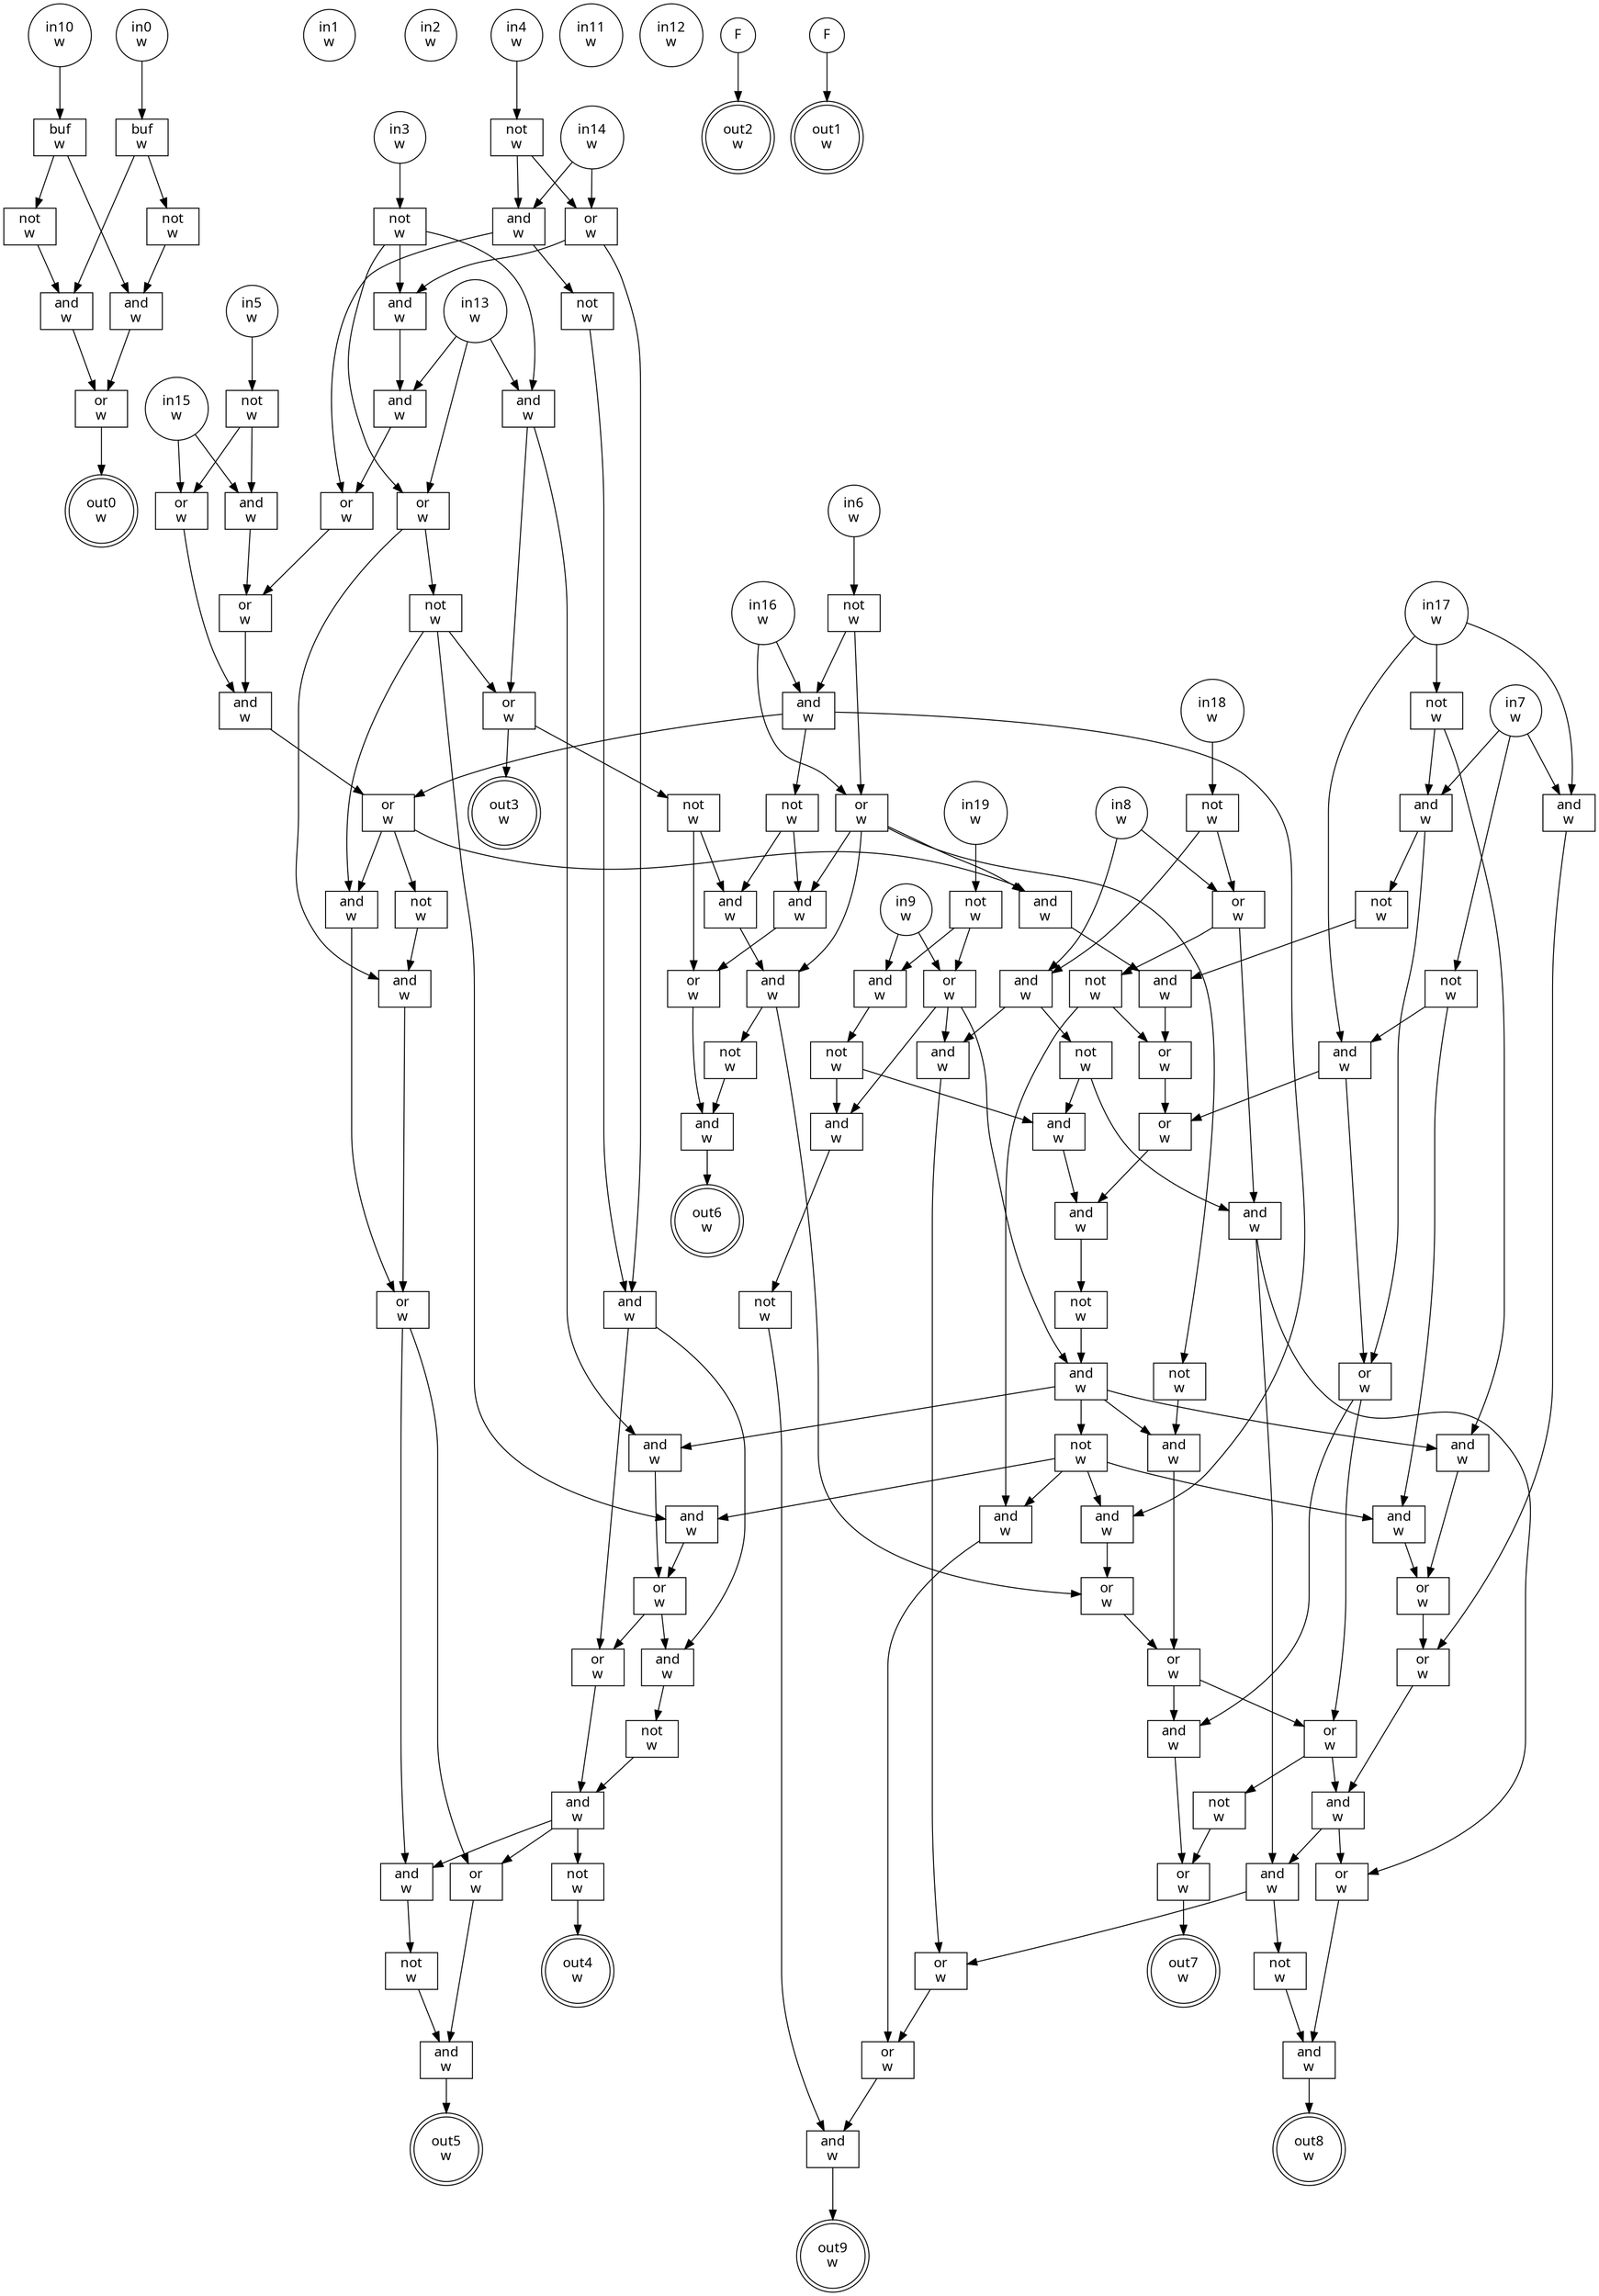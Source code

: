 digraph circuit{
	node [style = filled, fillcolor = white,shape=rect, fontname=geneva]
	g0 [label="in0\nw",shape=circle,fillcolor=white]
	g1 [label="in1\nw",shape=circle,fillcolor=white]
	g2 [label="in2\nw",shape=circle,fillcolor=white]
	g3 [label="in3\nw",shape=circle,fillcolor=white]
	g4 [label="in4\nw",shape=circle,fillcolor=white]
	g5 [label="in5\nw",shape=circle,fillcolor=white]
	g6 [label="in6\nw",shape=circle,fillcolor=white]
	g7 [label="in7\nw",shape=circle,fillcolor=white]
	g8 [label="in8\nw",shape=circle,fillcolor=white]
	g9 [label="in9\nw",shape=circle,fillcolor=white]
	g10 [label="in10\nw",shape=circle,fillcolor=white]
	g11 [label="in11\nw",shape=circle,fillcolor=white]
	g12 [label="in12\nw",shape=circle,fillcolor=white]
	g13 [label="in13\nw",shape=circle,fillcolor=white]
	g14 [label="in14\nw",shape=circle,fillcolor=white]
	g15 [label="in15\nw",shape=circle,fillcolor=white]
	g16 [label="in16\nw",shape=circle,fillcolor=white]
	g17 [label="in17\nw",shape=circle,fillcolor=white]
	g18 [label="in18\nw",shape=circle,fillcolor=white]
	g19 [label="in19\nw",shape=circle,fillcolor=white]
	g20 [label="F",shape=circle,fillcolor=white]
	g21 [label="F",shape=circle,fillcolor=white]
	g22 [label="not\nw",fillcolor=white]
	g23 [label="not\nw",fillcolor=white]
	g24 [label="not\nw",fillcolor=white]
	g25 [label="buf\nw",fillcolor=white]
	g26 [label="not\nw",fillcolor=white]
	g27 [label="and\nw",fillcolor=white]
	g28 [label="not\nw",fillcolor=white]
	g29 [label="or\nw",fillcolor=white]
	g30 [label="and\nw",fillcolor=white]
	g31 [label="not\nw",fillcolor=white]
	g32 [label="and\nw",fillcolor=white]
	g33 [label="and\nw",fillcolor=white]
	g34 [label="not\nw",fillcolor=white]
	g35 [label="and\nw",fillcolor=white]
	g36 [label="or\nw",fillcolor=white]
	g37 [label="and\nw",fillcolor=white]
	g38 [label="not\nw",fillcolor=white]
	g39 [label="and\nw",fillcolor=white]
	g40 [label="not\nw",fillcolor=white]
	g41 [label="and\nw",fillcolor=white]
	g42 [label="not\nw",fillcolor=white]
	g43 [label="and\nw",fillcolor=white]
	g44 [label="or\nw",fillcolor=white]
	g45 [label="not\nw",fillcolor=white]
	g46 [label="or\nw",fillcolor=white]
	g47 [label="not\nw",fillcolor=white]
	g48 [label="and\nw",fillcolor=white]
	g49 [label="not\nw",fillcolor=white]
	g50 [label="and\nw",fillcolor=white]
	g51 [label="not\nw",fillcolor=white]
	g52 [label="or\nw",fillcolor=white]
	g53 [label="and\nw",fillcolor=white]
	g54 [label="not\nw",fillcolor=white]
	g55 [label="or\nw",fillcolor=white]
	g56 [label="and\nw",fillcolor=white]
	g57 [label="not\nw",fillcolor=white]
	g58 [label="and\nw",fillcolor=white]
	g59 [label="not\nw",fillcolor=white]
	g60 [label="or\nw",fillcolor=white]
	g61 [label="not\nw",fillcolor=white]
	g62 [label="and\nw",fillcolor=white]
	g63 [label="or\nw",fillcolor=white]
	g64 [label="not\nw",fillcolor=white]
	g65 [label="or\nw",fillcolor=white]
	g66 [label="and\nw",fillcolor=white]
	g67 [label="and\nw",fillcolor=white]
	g68 [label="not\nw",fillcolor=white]
	g69 [label="and\nw",fillcolor=white]
	g70 [label="and\nw",fillcolor=white]
	g71 [label="and\nw",fillcolor=white]
	g72 [label="or\nw",fillcolor=white]
	g73 [label="or\nw",fillcolor=white]
	g74 [label="and\nw",fillcolor=white]
	g75 [label="or\nw",fillcolor=white]
	g76 [label="and\nw",fillcolor=white]
	g77 [label="and\nw",fillcolor=white]
	g78 [label="or\nw",fillcolor=white]
	g79 [label="or\nw",fillcolor=white]
	g80 [label="and\nw",fillcolor=white]
	g81 [label="not\nw",fillcolor=white]
	g82 [label="and\nw",fillcolor=white]
	g83 [label="and\nw",fillcolor=white]
	g84 [label="and\nw",fillcolor=white]
	g85 [label="and\nw",fillcolor=white]
	g86 [label="not\nw",fillcolor=white]
	g87 [label="and\nw",fillcolor=white]
	g88 [label="or\nw",fillcolor=white]
	g89 [label="and\nw",fillcolor=white]
	g90 [label="not\nw",fillcolor=white]
	g91 [label="or\nw",fillcolor=white]
	g92 [label="and\nw",fillcolor=white]
	g93 [label="not\nw",fillcolor=white]
	g94 [label="and\nw",fillcolor=white]
	g95 [label="or\nw",fillcolor=white]
	g96 [label="or\nw",fillcolor=white]
	g97 [label="and\nw",fillcolor=white]
	g98 [label="or\nw",fillcolor=white]
	g99 [label="not\nw",fillcolor=white]
	g100 [label="or\nw",fillcolor=white]
	g101 [label="and\nw",fillcolor=white]
	g102 [label="or\nw",fillcolor=white]
	g103 [label="or\nw",fillcolor=white]
	g104 [label="and\nw",fillcolor=white]
	g105 [label="or\nw",fillcolor=white]
	g106 [label="and\nw",fillcolor=white]
	g107 [label="or\nw",fillcolor=white]
	g108 [label="not\nw",fillcolor=white]
	g109 [label="and\nw",fillcolor=white]
	g110 [label="and\nw",fillcolor=white]
	g111 [label="or\nw",fillcolor=white]
	g112 [label="and\nw",fillcolor=white]
	g113 [label="and\nw",fillcolor=white]
	g114 [label="not\nw",fillcolor=white]
	g115 [label="and\nw",fillcolor=white]
	g116 [label="or\nw",fillcolor=white]
	g117 [label="and\nw",fillcolor=white]
	g118 [label="not\nw",fillcolor=white]
	g119 [label="or\nw",fillcolor=white]
	g120 [label="and\nw",fillcolor=white]
	g121 [label="buf\nw",fillcolor=white]
	g122 [label="and\nw",fillcolor=white]
	g123 [label="not\nw",fillcolor=white]
	g124 [label="and\nw",fillcolor=white]
	g125 [label="or\nw",fillcolor=white]
	g126 [label="out0\nw",shape=doublecircle,fillcolor=white]
	g127 [label="out1\nw",shape=doublecircle,fillcolor=white]
	g128 [label="out2\nw",shape=doublecircle,fillcolor=white]
	g129 [label="out3\nw",shape=doublecircle,fillcolor=white]
	g130 [label="out4\nw",shape=doublecircle,fillcolor=white]
	g131 [label="out5\nw",shape=doublecircle,fillcolor=white]
	g132 [label="out6\nw",shape=doublecircle,fillcolor=white]
	g133 [label="out7\nw",shape=doublecircle,fillcolor=white]
	g134 [label="out8\nw",shape=doublecircle,fillcolor=white]
	g135 [label="out9\nw",shape=doublecircle,fillcolor=white]
	edge [fontname=Geneva,fontcolor=forestgreen]
	g0->g121
	g3->g59
	g4->g54
	g5->g51
	g6->g45
	g7->g39
	g7->g41
	g7->g42
	g8->g32
	g8->g36
	g9->g27
	g9->g29
	g10->g25
	g13->g60
	g13->g62
	g13->g71
	g14->g55
	g14->g56
	g15->g52
	g15->g53
	g16->g46
	g16->g48
	g17->g24
	g17->g41
	g17->g43
	g18->g23
	g19->g22
	g20->g128
	g21->g127
	g22->g27
	g22->g29
	g23->g32
	g23->g36
	g24->g39
	g24->g85
	g25->g26
	g25->g124
	g26->g122
	g27->g28
	g28->g30
	g28->g35
	g29->g30
	g29->g33
	g29->g82
	g30->g31
	g31->g112
	g32->g33
	g32->g34
	g33->g107
	g34->g35
	g34->g37
	g35->g80
	g36->g37
	g36->g38
	g37->g105
	g37->g106
	g38->g78
	g38->g110
	g39->g40
	g39->g44
	g40->g77
	g41->g103
	g42->g43
	g42->g101
	g43->g44
	g43->g79
	g44->g97
	g44->g98
	g45->g46
	g45->g48
	g46->g47
	g46->g50
	g46->g67
	g46->g76
	g47->g84
	g48->g49
	g48->g75
	g48->g94
	g49->g50
	g49->g66
	g50->g65
	g51->g52
	g51->g53
	g52->g74
	g53->g73
	g54->g55
	g54->g56
	g55->g58
	g55->g70
	g56->g57
	g56->g72
	g57->g58
	g58->g89
	g58->g91
	g59->g60
	g59->g62
	g59->g70
	g60->g61
	g60->g115
	g61->g63
	g61->g87
	g61->g113
	g62->g63
	g62->g83
	g63->g64
	g63->g129
	g64->g65
	g64->g66
	g65->g69
	g66->g67
	g67->g68
	g67->g95
	g68->g69
	g69->g132
	g70->g71
	g71->g72
	g72->g73
	g73->g74
	g74->g75
	g75->g76
	g75->g113
	g75->g114
	g76->g77
	g77->g78
	g78->g79
	g79->g80
	g80->g81
	g81->g82
	g82->g83
	g82->g84
	g82->g85
	g82->g86
	g83->g88
	g84->g96
	g85->g102
	g86->g87
	g86->g94
	g86->g101
	g86->g110
	g87->g88
	g88->g89
	g88->g91
	g89->g90
	g90->g92
	g91->g92
	g92->g93
	g92->g117
	g92->g119
	g93->g130
	g94->g95
	g95->g96
	g96->g97
	g96->g98
	g97->g100
	g98->g99
	g98->g104
	g99->g100
	g100->g133
	g101->g102
	g102->g103
	g103->g104
	g104->g105
	g104->g106
	g105->g109
	g106->g107
	g106->g108
	g107->g111
	g108->g109
	g109->g134
	g110->g111
	g111->g112
	g112->g135
	g113->g116
	g114->g115
	g115->g116
	g116->g117
	g116->g119
	g117->g118
	g118->g120
	g119->g120
	g120->g131
	g121->g122
	g121->g123
	g122->g125
	g123->g124
	g124->g125
	g125->g126
}